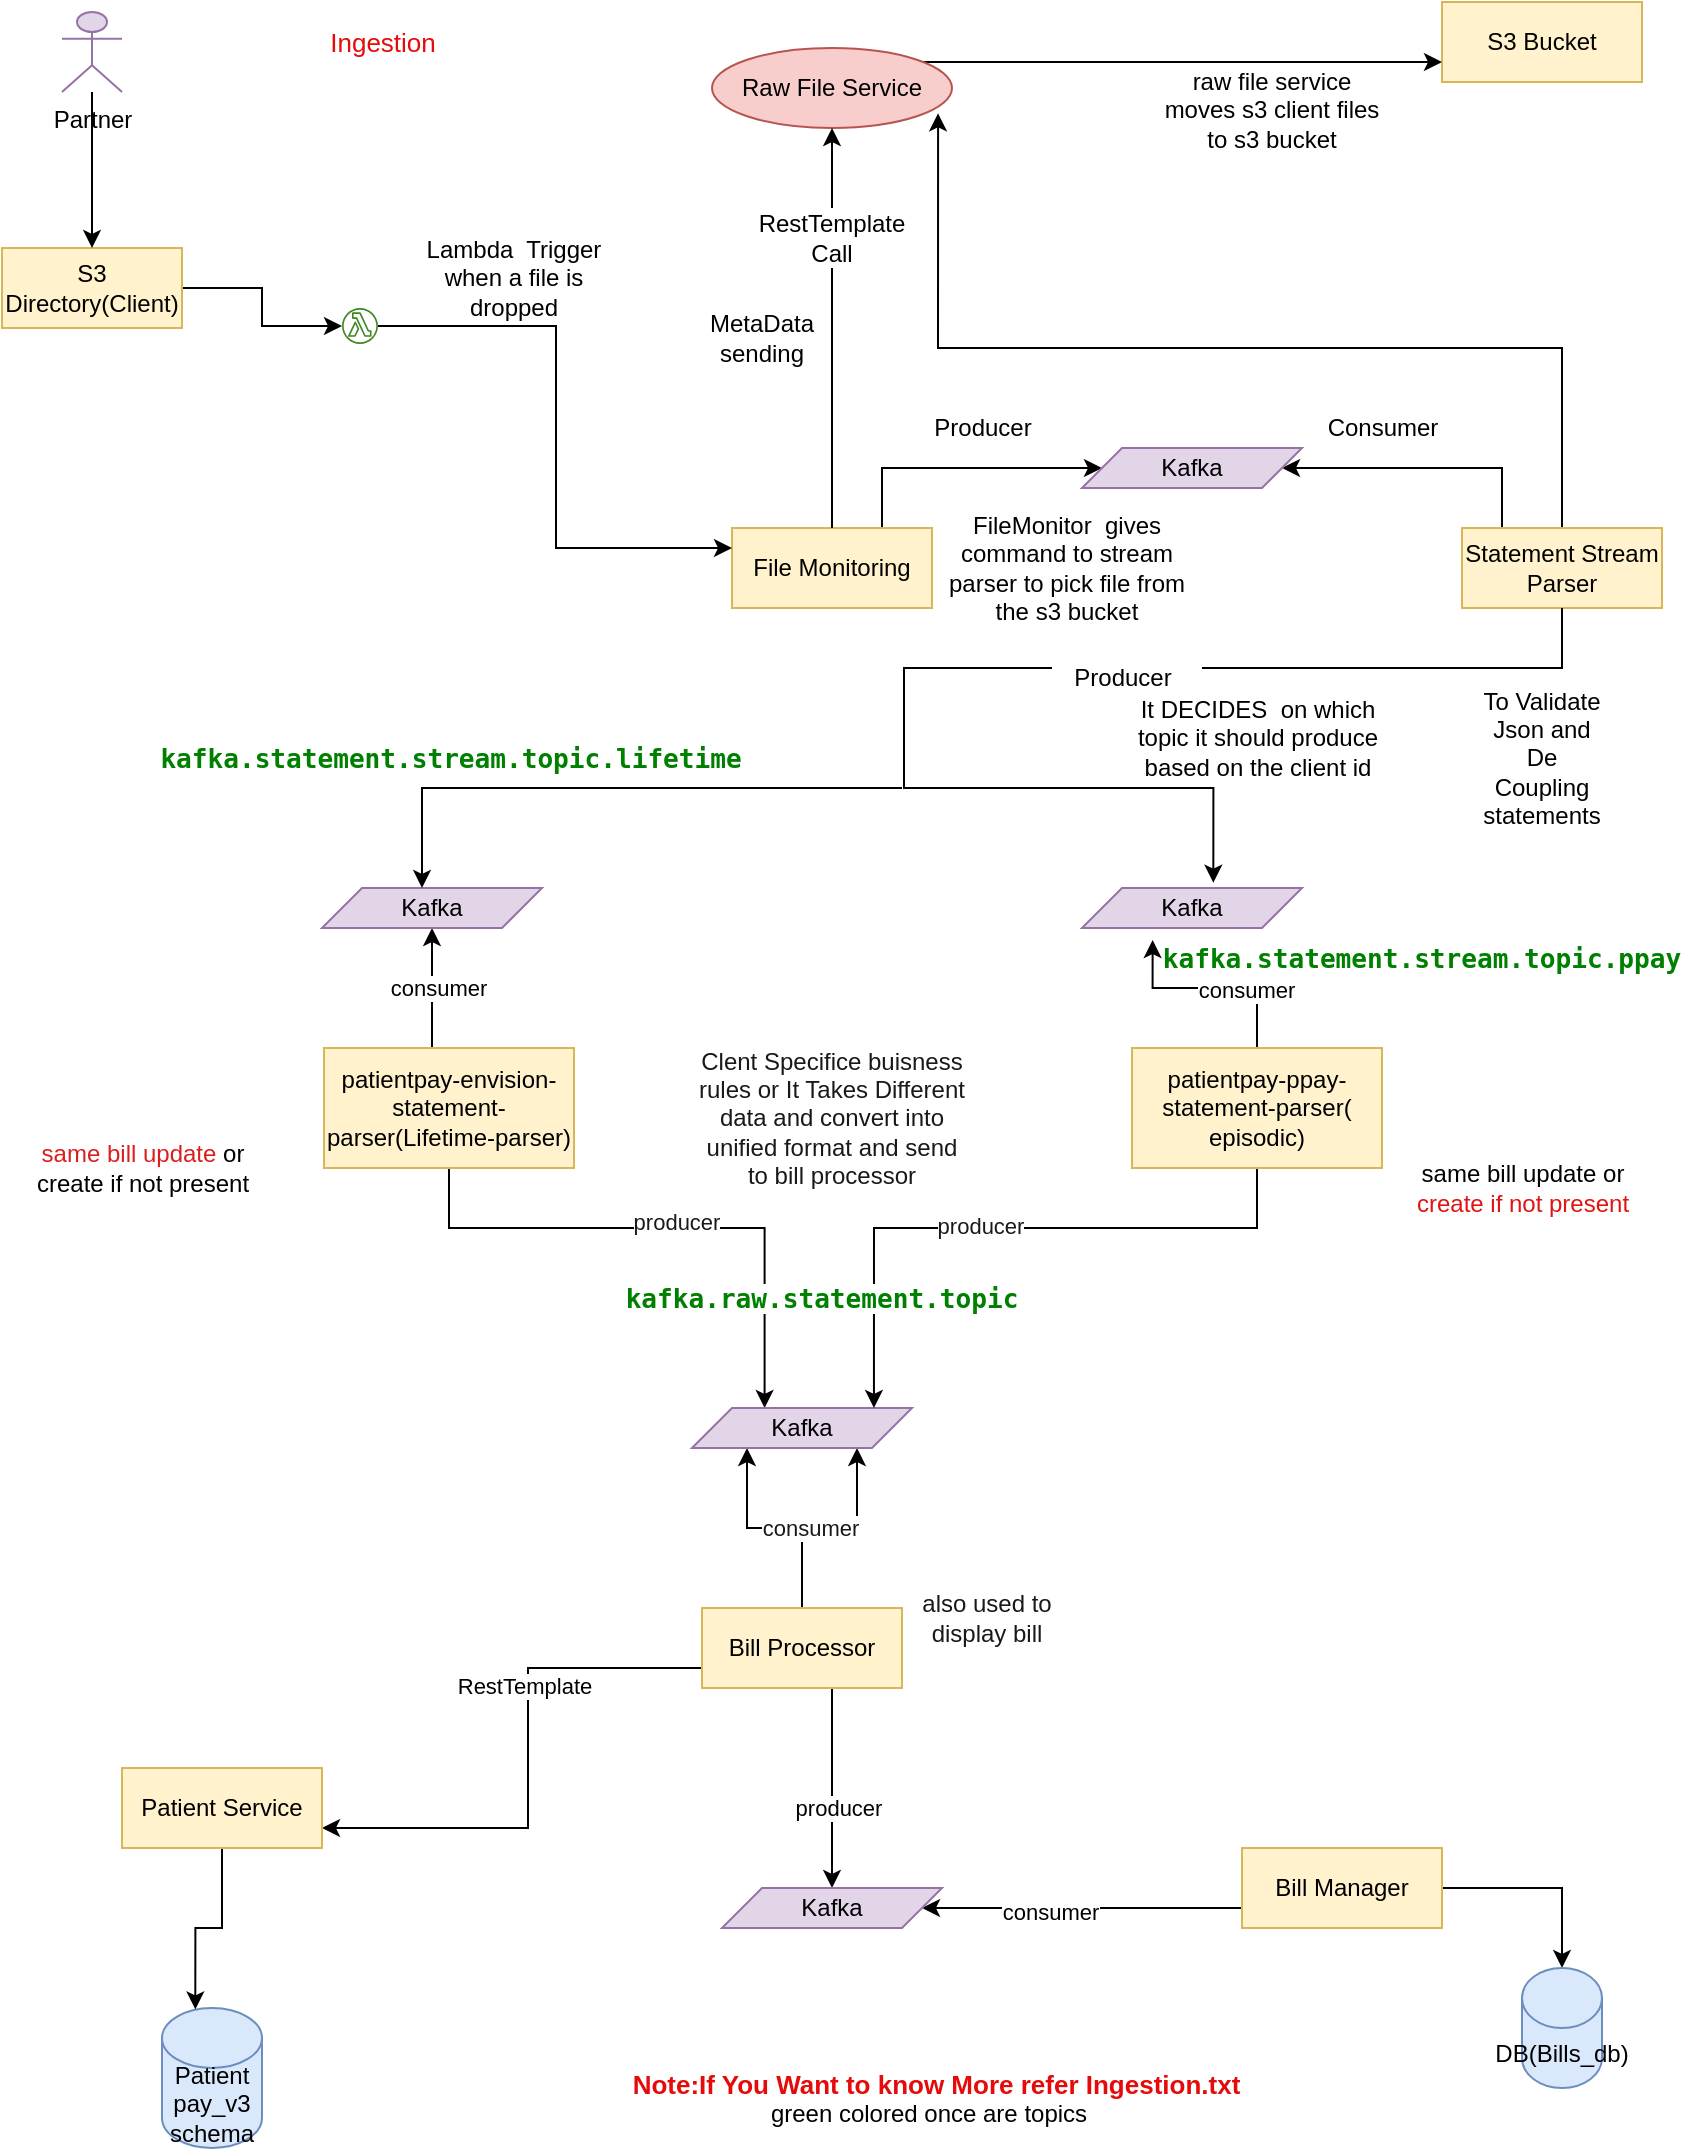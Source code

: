 <mxfile version="20.7.4" type="github">
  <diagram id="wYuMe5kM4yV2TnEpnyqj" name="Page-1">
    <mxGraphModel dx="794" dy="438" grid="1" gridSize="10" guides="1" tooltips="1" connect="1" arrows="1" fold="1" page="1" pageScale="1" pageWidth="850" pageHeight="1100" math="0" shadow="0">
      <root>
        <mxCell id="0" />
        <mxCell id="1" parent="0" />
        <mxCell id="PQzlx6IFT9ufVY_56LJa-49" style="edgeStyle=orthogonalEdgeStyle;rounded=0;orthogonalLoop=1;jettySize=auto;html=1;" parent="1" source="PQzlx6IFT9ufVY_56LJa-1" target="PQzlx6IFT9ufVY_56LJa-48" edge="1">
          <mxGeometry relative="1" as="geometry" />
        </mxCell>
        <mxCell id="PQzlx6IFT9ufVY_56LJa-1" value="S3 Directory(Client)" style="rounded=0;whiteSpace=wrap;html=1;fillColor=#fff2cc;strokeColor=#d6b656;" parent="1" vertex="1">
          <mxGeometry x="10" y="140" width="90" height="40" as="geometry" />
        </mxCell>
        <mxCell id="AHBBiQd-p7hIOELKxNmG-41" style="edgeStyle=orthogonalEdgeStyle;rounded=0;orthogonalLoop=1;jettySize=auto;html=1;" parent="1" target="AHBBiQd-p7hIOELKxNmG-37" edge="1">
          <mxGeometry relative="1" as="geometry">
            <mxPoint x="530" y="225" as="targetPoint" />
            <mxPoint x="440" y="280" as="sourcePoint" />
            <Array as="points">
              <mxPoint x="450" y="280" />
              <mxPoint x="450" y="250" />
            </Array>
          </mxGeometry>
        </mxCell>
        <mxCell id="PQzlx6IFT9ufVY_56LJa-3" value="File Monitoring" style="rounded=0;whiteSpace=wrap;html=1;fillColor=#fff2cc;strokeColor=#d6b656;" parent="1" vertex="1">
          <mxGeometry x="375" y="280" width="100" height="40" as="geometry" />
        </mxCell>
        <mxCell id="PQzlx6IFT9ufVY_56LJa-10" value="S3 Bucket" style="rounded=0;whiteSpace=wrap;html=1;fillColor=#fff2cc;strokeColor=#d6b656;" parent="1" vertex="1">
          <mxGeometry x="730" y="17" width="100" height="40" as="geometry" />
        </mxCell>
        <mxCell id="AHBBiQd-p7hIOELKxNmG-21" style="edgeStyle=orthogonalEdgeStyle;rounded=0;orthogonalLoop=1;jettySize=auto;html=1;entryX=0.5;entryY=0;entryDx=0;entryDy=0;entryPerimeter=0;" parent="1" source="PQzlx6IFT9ufVY_56LJa-11" target="PQzlx6IFT9ufVY_56LJa-15" edge="1">
          <mxGeometry relative="1" as="geometry">
            <mxPoint x="780" y="970" as="targetPoint" />
          </mxGeometry>
        </mxCell>
        <mxCell id="AHBBiQd-p7hIOELKxNmG-91" style="edgeStyle=orthogonalEdgeStyle;rounded=0;orthogonalLoop=1;jettySize=auto;html=1;entryX=1;entryY=0.5;entryDx=0;entryDy=0;" parent="1" source="PQzlx6IFT9ufVY_56LJa-11" target="AHBBiQd-p7hIOELKxNmG-88" edge="1">
          <mxGeometry relative="1" as="geometry">
            <Array as="points">
              <mxPoint x="520" y="970" />
              <mxPoint x="520" y="970" />
            </Array>
          </mxGeometry>
        </mxCell>
        <mxCell id="AHBBiQd-p7hIOELKxNmG-93" value="consumer" style="edgeLabel;html=1;align=center;verticalAlign=middle;resizable=0;points=[];" parent="AHBBiQd-p7hIOELKxNmG-91" vertex="1" connectable="0">
          <mxGeometry x="0.2" y="2" relative="1" as="geometry">
            <mxPoint as="offset" />
          </mxGeometry>
        </mxCell>
        <mxCell id="PQzlx6IFT9ufVY_56LJa-11" value="Bill Manager" style="rounded=0;whiteSpace=wrap;html=1;fillColor=#fff2cc;strokeColor=#d6b656;" parent="1" vertex="1">
          <mxGeometry x="630" y="940" width="100" height="40" as="geometry" />
        </mxCell>
        <mxCell id="PQzlx6IFT9ufVY_56LJa-37" style="edgeStyle=orthogonalEdgeStyle;rounded=0;orthogonalLoop=1;jettySize=auto;html=1;entryX=1;entryY=0.75;entryDx=0;entryDy=0;" parent="1" source="PQzlx6IFT9ufVY_56LJa-12" target="PQzlx6IFT9ufVY_56LJa-24" edge="1">
          <mxGeometry relative="1" as="geometry">
            <Array as="points">
              <mxPoint x="400" y="850" />
              <mxPoint x="273" y="850" />
              <mxPoint x="273" y="930" />
            </Array>
          </mxGeometry>
        </mxCell>
        <mxCell id="AHBBiQd-p7hIOELKxNmG-87" value="RestTemplate" style="edgeLabel;html=1;align=center;verticalAlign=middle;resizable=0;points=[];" parent="PQzlx6IFT9ufVY_56LJa-37" vertex="1" connectable="0">
          <mxGeometry x="-0.289" y="-2" relative="1" as="geometry">
            <mxPoint as="offset" />
          </mxGeometry>
        </mxCell>
        <mxCell id="AHBBiQd-p7hIOELKxNmG-90" style="edgeStyle=orthogonalEdgeStyle;rounded=0;orthogonalLoop=1;jettySize=auto;html=1;entryX=0.5;entryY=0;entryDx=0;entryDy=0;" parent="1" source="PQzlx6IFT9ufVY_56LJa-12" target="AHBBiQd-p7hIOELKxNmG-88" edge="1">
          <mxGeometry x="-0.556" relative="1" as="geometry">
            <Array as="points">
              <mxPoint x="425" y="860" />
              <mxPoint x="425" y="860" />
            </Array>
            <mxPoint as="offset" />
          </mxGeometry>
        </mxCell>
        <mxCell id="AHBBiQd-p7hIOELKxNmG-92" value="producer" style="edgeLabel;html=1;align=center;verticalAlign=middle;resizable=0;points=[];" parent="AHBBiQd-p7hIOELKxNmG-90" vertex="1" connectable="0">
          <mxGeometry x="0.2" y="3" relative="1" as="geometry">
            <mxPoint as="offset" />
          </mxGeometry>
        </mxCell>
        <mxCell id="qWOGVFFtntJJE9gUK_nl-35" style="edgeStyle=orthogonalEdgeStyle;rounded=0;orthogonalLoop=1;jettySize=auto;html=1;entryX=0.25;entryY=1;entryDx=0;entryDy=0;fontColor=#1a1919;" parent="1" source="PQzlx6IFT9ufVY_56LJa-12" target="AHBBiQd-p7hIOELKxNmG-39" edge="1">
          <mxGeometry relative="1" as="geometry" />
        </mxCell>
        <mxCell id="qWOGVFFtntJJE9gUK_nl-36" style="edgeStyle=orthogonalEdgeStyle;rounded=0;orthogonalLoop=1;jettySize=auto;html=1;entryX=0.75;entryY=1;entryDx=0;entryDy=0;fontColor=#1a1919;" parent="1" source="PQzlx6IFT9ufVY_56LJa-12" target="AHBBiQd-p7hIOELKxNmG-39" edge="1">
          <mxGeometry relative="1" as="geometry" />
        </mxCell>
        <mxCell id="qWOGVFFtntJJE9gUK_nl-37" value="consumer" style="edgeLabel;html=1;align=center;verticalAlign=middle;resizable=0;points=[];fontColor=#1a1919;" parent="qWOGVFFtntJJE9gUK_nl-36" vertex="1" connectable="0">
          <mxGeometry x="-0.194" relative="1" as="geometry">
            <mxPoint as="offset" />
          </mxGeometry>
        </mxCell>
        <mxCell id="PQzlx6IFT9ufVY_56LJa-12" value="Bill Processor" style="rounded=0;whiteSpace=wrap;html=1;fillColor=#fff2cc;strokeColor=#d6b656;" parent="1" vertex="1">
          <mxGeometry x="360" y="820" width="100" height="40" as="geometry" />
        </mxCell>
        <mxCell id="AHBBiQd-p7hIOELKxNmG-16" style="edgeStyle=orthogonalEdgeStyle;rounded=0;orthogonalLoop=1;jettySize=auto;html=1;entryX=0.942;entryY=0.817;entryDx=0;entryDy=0;entryPerimeter=0;" parent="1" source="PQzlx6IFT9ufVY_56LJa-13" target="PQzlx6IFT9ufVY_56LJa-26" edge="1">
          <mxGeometry relative="1" as="geometry">
            <mxPoint x="760" y="80" as="targetPoint" />
            <Array as="points">
              <mxPoint x="790" y="190" />
              <mxPoint x="478" y="190" />
            </Array>
          </mxGeometry>
        </mxCell>
        <mxCell id="AHBBiQd-p7hIOELKxNmG-42" style="edgeStyle=orthogonalEdgeStyle;rounded=0;orthogonalLoop=1;jettySize=auto;html=1;exitX=0.25;exitY=0;exitDx=0;exitDy=0;entryX=1;entryY=0.5;entryDx=0;entryDy=0;" parent="1" source="PQzlx6IFT9ufVY_56LJa-13" target="AHBBiQd-p7hIOELKxNmG-37" edge="1">
          <mxGeometry relative="1" as="geometry">
            <mxPoint x="690" y="240" as="targetPoint" />
            <Array as="points">
              <mxPoint x="760" y="280" />
              <mxPoint x="760" y="250" />
            </Array>
          </mxGeometry>
        </mxCell>
        <mxCell id="AHBBiQd-p7hIOELKxNmG-48" style="edgeStyle=orthogonalEdgeStyle;rounded=0;orthogonalLoop=1;jettySize=auto;html=1;entryX=0.597;entryY=-0.133;entryDx=0;entryDy=0;entryPerimeter=0;startArrow=none;" parent="1" source="AHBBiQd-p7hIOELKxNmG-47" target="AHBBiQd-p7hIOELKxNmG-40" edge="1">
          <mxGeometry relative="1" as="geometry">
            <Array as="points">
              <mxPoint x="461" y="350" />
              <mxPoint x="461" y="410" />
              <mxPoint x="616" y="410" />
            </Array>
          </mxGeometry>
        </mxCell>
        <mxCell id="PQzlx6IFT9ufVY_56LJa-13" value="Statement Stream Parser" style="rounded=0;whiteSpace=wrap;html=1;fillColor=#fff2cc;strokeColor=#d6b656;" parent="1" vertex="1">
          <mxGeometry x="740" y="280" width="100" height="40" as="geometry" />
        </mxCell>
        <mxCell id="PQzlx6IFT9ufVY_56LJa-14" value="Patient pay_v3 schema" style="shape=cylinder3;whiteSpace=wrap;html=1;boundedLbl=1;backgroundOutline=1;size=15;fillColor=#dae8fc;strokeColor=#6c8ebf;" parent="1" vertex="1">
          <mxGeometry x="90" y="1020" width="50" height="70" as="geometry" />
        </mxCell>
        <mxCell id="PQzlx6IFT9ufVY_56LJa-15" value="DB(Bills_db)" style="shape=cylinder3;whiteSpace=wrap;html=1;boundedLbl=1;backgroundOutline=1;size=15;fillColor=#dae8fc;strokeColor=#6c8ebf;" parent="1" vertex="1">
          <mxGeometry x="770" y="1000" width="40" height="60" as="geometry" />
        </mxCell>
        <mxCell id="qWOGVFFtntJJE9gUK_nl-16" value="" style="edgeStyle=orthogonalEdgeStyle;rounded=0;orthogonalLoop=1;jettySize=auto;html=1;" parent="1" source="PQzlx6IFT9ufVY_56LJa-16" target="qWOGVFFtntJJE9gUK_nl-7" edge="1">
          <mxGeometry relative="1" as="geometry">
            <Array as="points">
              <mxPoint x="225" y="520" />
              <mxPoint x="225" y="520" />
            </Array>
          </mxGeometry>
        </mxCell>
        <mxCell id="qWOGVFFtntJJE9gUK_nl-32" style="edgeStyle=orthogonalEdgeStyle;rounded=0;orthogonalLoop=1;jettySize=auto;html=1;entryX=0.33;entryY=0;entryDx=0;entryDy=0;entryPerimeter=0;fontColor=#1a1919;" parent="1" source="PQzlx6IFT9ufVY_56LJa-16" target="AHBBiQd-p7hIOELKxNmG-39" edge="1">
          <mxGeometry relative="1" as="geometry">
            <Array as="points">
              <mxPoint x="234" y="630" />
              <mxPoint x="391" y="630" />
            </Array>
          </mxGeometry>
        </mxCell>
        <mxCell id="qWOGVFFtntJJE9gUK_nl-38" value="producer" style="edgeLabel;html=1;align=center;verticalAlign=middle;resizable=0;points=[];fontColor=#1a1919;" parent="qWOGVFFtntJJE9gUK_nl-32" vertex="1" connectable="0">
          <mxGeometry x="0.028" y="3" relative="1" as="geometry">
            <mxPoint as="offset" />
          </mxGeometry>
        </mxCell>
        <mxCell id="PQzlx6IFT9ufVY_56LJa-16" value="patientpay-envision-statement-parser(Lifetime-parser)" style="rounded=0;whiteSpace=wrap;html=1;fillColor=#fff2cc;strokeColor=#d6b656;" parent="1" vertex="1">
          <mxGeometry x="171" y="540" width="125" height="60" as="geometry" />
        </mxCell>
        <mxCell id="PQzlx6IFT9ufVY_56LJa-30" style="edgeStyle=orthogonalEdgeStyle;rounded=0;orthogonalLoop=1;jettySize=auto;html=1;entryX=0.5;entryY=0;entryDx=0;entryDy=0;" parent="1" source="PQzlx6IFT9ufVY_56LJa-18" target="PQzlx6IFT9ufVY_56LJa-1" edge="1">
          <mxGeometry relative="1" as="geometry" />
        </mxCell>
        <mxCell id="PQzlx6IFT9ufVY_56LJa-18" value="Partner" style="shape=umlActor;verticalLabelPosition=bottom;verticalAlign=top;html=1;outlineConnect=0;fillColor=#e1d5e7;strokeColor=#9673a6;" parent="1" vertex="1">
          <mxGeometry x="40" y="22" width="30" height="40" as="geometry" />
        </mxCell>
        <mxCell id="AHBBiQd-p7hIOELKxNmG-19" style="edgeStyle=orthogonalEdgeStyle;rounded=0;orthogonalLoop=1;jettySize=auto;html=1;entryX=0.333;entryY=0.01;entryDx=0;entryDy=0;entryPerimeter=0;" parent="1" source="PQzlx6IFT9ufVY_56LJa-24" target="PQzlx6IFT9ufVY_56LJa-14" edge="1">
          <mxGeometry x="-0.149" y="-3" relative="1" as="geometry">
            <mxPoint as="offset" />
          </mxGeometry>
        </mxCell>
        <mxCell id="PQzlx6IFT9ufVY_56LJa-24" value="Patient Service" style="rounded=0;whiteSpace=wrap;html=1;fillColor=#fff2cc;strokeColor=#d6b656;" parent="1" vertex="1">
          <mxGeometry x="70" y="900" width="100" height="40" as="geometry" />
        </mxCell>
        <mxCell id="AHBBiQd-p7hIOELKxNmG-11" style="edgeStyle=orthogonalEdgeStyle;rounded=0;orthogonalLoop=1;jettySize=auto;html=1;entryX=0;entryY=0.75;entryDx=0;entryDy=0;" parent="1" source="PQzlx6IFT9ufVY_56LJa-26" target="PQzlx6IFT9ufVY_56LJa-10" edge="1">
          <mxGeometry relative="1" as="geometry">
            <Array as="points">
              <mxPoint x="680" y="47" />
              <mxPoint x="680" y="47" />
            </Array>
            <mxPoint x="680" y="40" as="targetPoint" />
          </mxGeometry>
        </mxCell>
        <mxCell id="PQzlx6IFT9ufVY_56LJa-26" value="Raw File Service" style="ellipse;whiteSpace=wrap;html=1;fillColor=#f8cecc;strokeColor=#b85450;" parent="1" vertex="1">
          <mxGeometry x="365" y="40" width="120" height="40" as="geometry" />
        </mxCell>
        <mxCell id="AHBBiQd-p7hIOELKxNmG-32" style="edgeStyle=orthogonalEdgeStyle;rounded=0;orthogonalLoop=1;jettySize=auto;html=1;entryX=0;entryY=0.25;entryDx=0;entryDy=0;" parent="1" source="PQzlx6IFT9ufVY_56LJa-48" target="PQzlx6IFT9ufVY_56LJa-3" edge="1">
          <mxGeometry relative="1" as="geometry">
            <Array as="points">
              <mxPoint x="287" y="179" />
              <mxPoint x="287" y="290" />
            </Array>
          </mxGeometry>
        </mxCell>
        <mxCell id="PQzlx6IFT9ufVY_56LJa-48" value="" style="sketch=0;outlineConnect=0;fontColor=#232F3E;gradientColor=none;fillColor=#3F8624;strokeColor=none;dashed=0;verticalLabelPosition=bottom;verticalAlign=top;align=center;html=1;fontSize=12;fontStyle=0;aspect=fixed;pointerEvents=1;shape=mxgraph.aws4.lambda_function;direction=west;rotation=-180;" parent="1" vertex="1">
          <mxGeometry x="180" y="170" width="18" height="18" as="geometry" />
        </mxCell>
        <mxCell id="AHBBiQd-p7hIOELKxNmG-12" value="Lambda&amp;nbsp; Trigger when a file is dropped" style="text;html=1;strokeColor=none;fillColor=none;align=center;verticalAlign=middle;whiteSpace=wrap;rounded=0;" parent="1" vertex="1">
          <mxGeometry x="210" y="140" width="112" height="30" as="geometry" />
        </mxCell>
        <mxCell id="AHBBiQd-p7hIOELKxNmG-14" value="raw file service moves s3 client files to s3 bucket" style="text;html=1;strokeColor=none;fillColor=none;align=center;verticalAlign=middle;whiteSpace=wrap;rounded=0;" parent="1" vertex="1">
          <mxGeometry x="590" y="62" width="110" height="18" as="geometry" />
        </mxCell>
        <mxCell id="AHBBiQd-p7hIOELKxNmG-24" value="MetaData sending" style="text;html=1;strokeColor=none;fillColor=none;align=center;verticalAlign=middle;whiteSpace=wrap;rounded=0;" parent="1" vertex="1">
          <mxGeometry x="360" y="170" width="60" height="30" as="geometry" />
        </mxCell>
        <mxCell id="AHBBiQd-p7hIOELKxNmG-29" value="" style="edgeStyle=orthogonalEdgeStyle;rounded=0;orthogonalLoop=1;jettySize=auto;html=1;" parent="1" source="AHBBiQd-p7hIOELKxNmG-28" target="PQzlx6IFT9ufVY_56LJa-26" edge="1">
          <mxGeometry relative="1" as="geometry" />
        </mxCell>
        <mxCell id="AHBBiQd-p7hIOELKxNmG-28" value="RestTemplate Call" style="text;html=1;strokeColor=none;fillColor=none;align=center;verticalAlign=middle;whiteSpace=wrap;rounded=0;" parent="1" vertex="1">
          <mxGeometry x="395" y="120" width="60" height="30" as="geometry" />
        </mxCell>
        <mxCell id="AHBBiQd-p7hIOELKxNmG-30" value="" style="endArrow=none;html=1;rounded=0;entryX=0.5;entryY=1;entryDx=0;entryDy=0;" parent="1" source="PQzlx6IFT9ufVY_56LJa-3" target="AHBBiQd-p7hIOELKxNmG-28" edge="1">
          <mxGeometry width="50" height="50" relative="1" as="geometry">
            <mxPoint x="415" y="200" as="sourcePoint" />
            <mxPoint x="465" y="150" as="targetPoint" />
          </mxGeometry>
        </mxCell>
        <mxCell id="AHBBiQd-p7hIOELKxNmG-37" value="Kafka" style="shape=parallelogram;perimeter=parallelogramPerimeter;whiteSpace=wrap;html=1;fixedSize=1;fillColor=#e1d5e7;strokeColor=#9673a6;" parent="1" vertex="1">
          <mxGeometry x="550" y="240" width="110" height="20" as="geometry" />
        </mxCell>
        <mxCell id="AHBBiQd-p7hIOELKxNmG-39" value="Kafka" style="shape=parallelogram;perimeter=parallelogramPerimeter;whiteSpace=wrap;html=1;fixedSize=1;fillColor=#e1d5e7;strokeColor=#9673a6;" parent="1" vertex="1">
          <mxGeometry x="355" y="720" width="110" height="20" as="geometry" />
        </mxCell>
        <mxCell id="AHBBiQd-p7hIOELKxNmG-40" value="Kafka" style="shape=parallelogram;perimeter=parallelogramPerimeter;whiteSpace=wrap;html=1;fixedSize=1;fillColor=#e1d5e7;strokeColor=#9673a6;" parent="1" vertex="1">
          <mxGeometry x="550" y="460" width="110" height="20" as="geometry" />
        </mxCell>
        <mxCell id="AHBBiQd-p7hIOELKxNmG-43" value="Producer" style="text;html=1;align=center;verticalAlign=middle;resizable=0;points=[];autosize=1;strokeColor=none;fillColor=none;" parent="1" vertex="1">
          <mxGeometry x="465" y="215" width="70" height="30" as="geometry" />
        </mxCell>
        <mxCell id="AHBBiQd-p7hIOELKxNmG-44" value="Consumer" style="text;html=1;align=center;verticalAlign=middle;resizable=0;points=[];autosize=1;strokeColor=none;fillColor=none;" parent="1" vertex="1">
          <mxGeometry x="660" y="215" width="80" height="30" as="geometry" />
        </mxCell>
        <mxCell id="qWOGVFFtntJJE9gUK_nl-17" value="" style="edgeStyle=orthogonalEdgeStyle;rounded=0;orthogonalLoop=1;jettySize=auto;html=1;entryX=0.321;entryY=1.3;entryDx=0;entryDy=0;entryPerimeter=0;" parent="1" source="AHBBiQd-p7hIOELKxNmG-45" target="AHBBiQd-p7hIOELKxNmG-40" edge="1">
          <mxGeometry relative="1" as="geometry" />
        </mxCell>
        <mxCell id="qWOGVFFtntJJE9gUK_nl-18" value="consumer" style="edgeLabel;html=1;align=center;verticalAlign=middle;resizable=0;points=[];" parent="qWOGVFFtntJJE9gUK_nl-17" vertex="1" connectable="0">
          <mxGeometry x="-0.438" y="1" relative="1" as="geometry">
            <mxPoint x="-6" as="offset" />
          </mxGeometry>
        </mxCell>
        <mxCell id="qWOGVFFtntJJE9gUK_nl-33" style="edgeStyle=orthogonalEdgeStyle;rounded=0;orthogonalLoop=1;jettySize=auto;html=1;entryX=0.827;entryY=0;entryDx=0;entryDy=0;entryPerimeter=0;fontColor=#1a1919;" parent="1" source="AHBBiQd-p7hIOELKxNmG-45" target="AHBBiQd-p7hIOELKxNmG-39" edge="1">
          <mxGeometry relative="1" as="geometry">
            <Array as="points">
              <mxPoint x="638" y="630" />
              <mxPoint x="446" y="630" />
            </Array>
          </mxGeometry>
        </mxCell>
        <mxCell id="qWOGVFFtntJJE9gUK_nl-39" value="producer" style="edgeLabel;html=1;align=center;verticalAlign=middle;resizable=0;points=[];fontColor=#1a1919;" parent="qWOGVFFtntJJE9gUK_nl-33" vertex="1" connectable="0">
          <mxGeometry x="0.086" y="-1" relative="1" as="geometry">
            <mxPoint as="offset" />
          </mxGeometry>
        </mxCell>
        <mxCell id="AHBBiQd-p7hIOELKxNmG-45" value="patientpay-ppay-statement-parser(&lt;br&gt;episodic)" style="rounded=0;whiteSpace=wrap;html=1;fillColor=#fff2cc;strokeColor=#d6b656;" parent="1" vertex="1">
          <mxGeometry x="575" y="540" width="125" height="60" as="geometry" />
        </mxCell>
        <mxCell id="AHBBiQd-p7hIOELKxNmG-47" value="Producer" style="text;html=1;align=center;verticalAlign=middle;resizable=0;points=[];autosize=1;strokeColor=none;fillColor=none;" parent="1" vertex="1">
          <mxGeometry x="535" y="340" width="70" height="30" as="geometry" />
        </mxCell>
        <mxCell id="AHBBiQd-p7hIOELKxNmG-56" value="" style="edgeStyle=orthogonalEdgeStyle;rounded=0;orthogonalLoop=1;jettySize=auto;html=1;endArrow=none;" parent="1" source="PQzlx6IFT9ufVY_56LJa-13" edge="1">
          <mxGeometry relative="1" as="geometry">
            <mxPoint x="790" y="320" as="sourcePoint" />
            <mxPoint x="610" y="350" as="targetPoint" />
            <Array as="points">
              <mxPoint x="790" y="350" />
            </Array>
          </mxGeometry>
        </mxCell>
        <mxCell id="AHBBiQd-p7hIOELKxNmG-88" value="Kafka" style="shape=parallelogram;perimeter=parallelogramPerimeter;whiteSpace=wrap;html=1;fixedSize=1;fillColor=#e1d5e7;strokeColor=#9673a6;" parent="1" vertex="1">
          <mxGeometry x="370" y="960" width="110" height="20" as="geometry" />
        </mxCell>
        <mxCell id="AHBBiQd-p7hIOELKxNmG-95" value="&lt;b&gt;&lt;font color=&quot;#e50b0b&quot; style=&quot;font-size: 13px;&quot;&gt;&amp;nbsp; &amp;nbsp;Note:If You Want to know More refer&amp;nbsp;Ingestion.txt&lt;/font&gt;&lt;/b&gt;&amp;nbsp;&lt;br&gt;green colored once are topics" style="text;html=1;align=center;verticalAlign=middle;resizable=0;points=[];autosize=1;strokeColor=none;fillColor=none;" parent="1" vertex="1">
          <mxGeometry x="303" y="1045" width="340" height="40" as="geometry" />
        </mxCell>
        <mxCell id="AHBBiQd-p7hIOELKxNmG-96" value="Ingestion" style="text;html=1;align=center;verticalAlign=middle;resizable=0;points=[];autosize=1;strokeColor=none;fillColor=none;fontSize=13;fontColor=#e50b0b;" parent="1" vertex="1">
          <mxGeometry x="160" y="22" width="80" height="30" as="geometry" />
        </mxCell>
        <mxCell id="qWOGVFFtntJJE9gUK_nl-1" value="FileMonitor&amp;nbsp; gives command to stream parser to pick file from the s3 bucket" style="text;html=1;strokeColor=none;fillColor=none;align=center;verticalAlign=middle;whiteSpace=wrap;rounded=0;" parent="1" vertex="1">
          <mxGeometry x="480" y="285" width="125" height="30" as="geometry" />
        </mxCell>
        <mxCell id="qWOGVFFtntJJE9gUK_nl-3" value="To Validate Json and De Coupling statements" style="text;html=1;strokeColor=none;fillColor=none;align=center;verticalAlign=middle;whiteSpace=wrap;rounded=0;" parent="1" vertex="1">
          <mxGeometry x="750" y="380" width="60" height="30" as="geometry" />
        </mxCell>
        <mxCell id="qWOGVFFtntJJE9gUK_nl-4" value="It DECIDES&amp;nbsp; on which topic it should produce based on the client id" style="text;html=1;strokeColor=none;fillColor=none;align=center;verticalAlign=middle;whiteSpace=wrap;rounded=0;" parent="1" vertex="1">
          <mxGeometry x="567.5" y="360" width="140" height="50" as="geometry" />
        </mxCell>
        <mxCell id="qWOGVFFtntJJE9gUK_nl-7" value="Kafka" style="shape=parallelogram;perimeter=parallelogramPerimeter;whiteSpace=wrap;html=1;fixedSize=1;fillColor=#e1d5e7;strokeColor=#9673a6;" parent="1" vertex="1">
          <mxGeometry x="170" y="460" width="110" height="20" as="geometry" />
        </mxCell>
        <mxCell id="qWOGVFFtntJJE9gUK_nl-12" value="" style="endArrow=classic;html=1;rounded=0;" parent="1" edge="1">
          <mxGeometry width="50" height="50" relative="1" as="geometry">
            <mxPoint x="460" y="410" as="sourcePoint" />
            <mxPoint x="220" y="460" as="targetPoint" />
            <Array as="points">
              <mxPoint x="220" y="410" />
            </Array>
          </mxGeometry>
        </mxCell>
        <mxCell id="qWOGVFFtntJJE9gUK_nl-19" value="consumer" style="edgeLabel;html=1;align=center;verticalAlign=middle;resizable=0;points=[];" parent="1" vertex="1" connectable="0">
          <mxGeometry x="228" y="510" as="geometry" />
        </mxCell>
        <mxCell id="qWOGVFFtntJJE9gUK_nl-21" value="&lt;font color=&quot;#db1f1f&quot;&gt;same bill update&lt;/font&gt; or &lt;br&gt;create if not present" style="text;html=1;align=center;verticalAlign=middle;resizable=0;points=[];autosize=1;strokeColor=none;fillColor=none;" parent="1" vertex="1">
          <mxGeometry x="15" y="580" width="130" height="40" as="geometry" />
        </mxCell>
        <mxCell id="qWOGVFFtntJJE9gUK_nl-22" value="same bill update or &lt;br&gt;&lt;font color=&quot;#e11414&quot;&gt;create if not present&lt;/font&gt;" style="text;html=1;align=center;verticalAlign=middle;resizable=0;points=[];autosize=1;strokeColor=none;fillColor=none;" parent="1" vertex="1">
          <mxGeometry x="705" y="590" width="130" height="40" as="geometry" />
        </mxCell>
        <mxCell id="qWOGVFFtntJJE9gUK_nl-24" value="Clent Specifice buisness rules or It Takes Different data and convert into unified format and send to bill processor" style="text;html=1;strokeColor=none;fillColor=none;align=center;verticalAlign=middle;whiteSpace=wrap;rounded=0;fontColor=#1a1919;" parent="1" vertex="1">
          <mxGeometry x="355" y="560" width="140" height="30" as="geometry" />
        </mxCell>
        <mxCell id="qWOGVFFtntJJE9gUK_nl-25" value="also used to display bill" style="text;html=1;strokeColor=none;fillColor=none;align=center;verticalAlign=middle;whiteSpace=wrap;rounded=0;fontColor=#1a1919;" parent="1" vertex="1">
          <mxGeometry x="465" y="810" width="75" height="30" as="geometry" />
        </mxCell>
        <mxCell id="ZmFGwQ86xB-02sKSAXTn-1" value="&lt;pre style=&quot;background-color: rgb(255, 255, 255); font-family: &amp;quot;JetBrains Mono&amp;quot;, monospace; font-size: 9.8pt;&quot;&gt;&lt;span style=&quot;color:#008000;font-weight:bold;&quot;&gt;kafka.statement.stream.topic.lifetime&lt;/span&gt;&lt;/pre&gt;" style="text;html=1;align=center;verticalAlign=middle;resizable=0;points=[];autosize=1;strokeColor=none;fillColor=none;" vertex="1" parent="1">
          <mxGeometry x="88.5" y="365" width="290" height="60" as="geometry" />
        </mxCell>
        <mxCell id="ZmFGwQ86xB-02sKSAXTn-2" value="&lt;pre style=&quot;background-color:#ffffff;color:#000000;font-family:&#39;JetBrains Mono&#39;,monospace;font-size:9.8pt;&quot;&gt;&lt;span style=&quot;color:#008000;font-weight:bold;&quot;&gt;kafka.statement.stream.topic.ppay&lt;/span&gt;&lt;/pre&gt;" style="text;html=1;strokeColor=none;fillColor=none;align=center;verticalAlign=middle;whiteSpace=wrap;rounded=0;" vertex="1" parent="1">
          <mxGeometry x="690" y="480" width="60" height="30" as="geometry" />
        </mxCell>
        <mxCell id="ZmFGwQ86xB-02sKSAXTn-5" value="&lt;pre style=&quot;background-color: rgb(255, 255, 255); font-family: &amp;quot;JetBrains Mono&amp;quot;, monospace; font-size: 9.8pt;&quot;&gt;&lt;span style=&quot;color:#008000;font-weight:bold;&quot;&gt;kafka.raw.statement.topic&lt;/span&gt;&lt;/pre&gt;" style="text;html=1;strokeColor=none;fillColor=none;align=center;verticalAlign=middle;whiteSpace=wrap;rounded=0;" vertex="1" parent="1">
          <mxGeometry x="390" y="650" width="60" height="30" as="geometry" />
        </mxCell>
      </root>
    </mxGraphModel>
  </diagram>
</mxfile>
